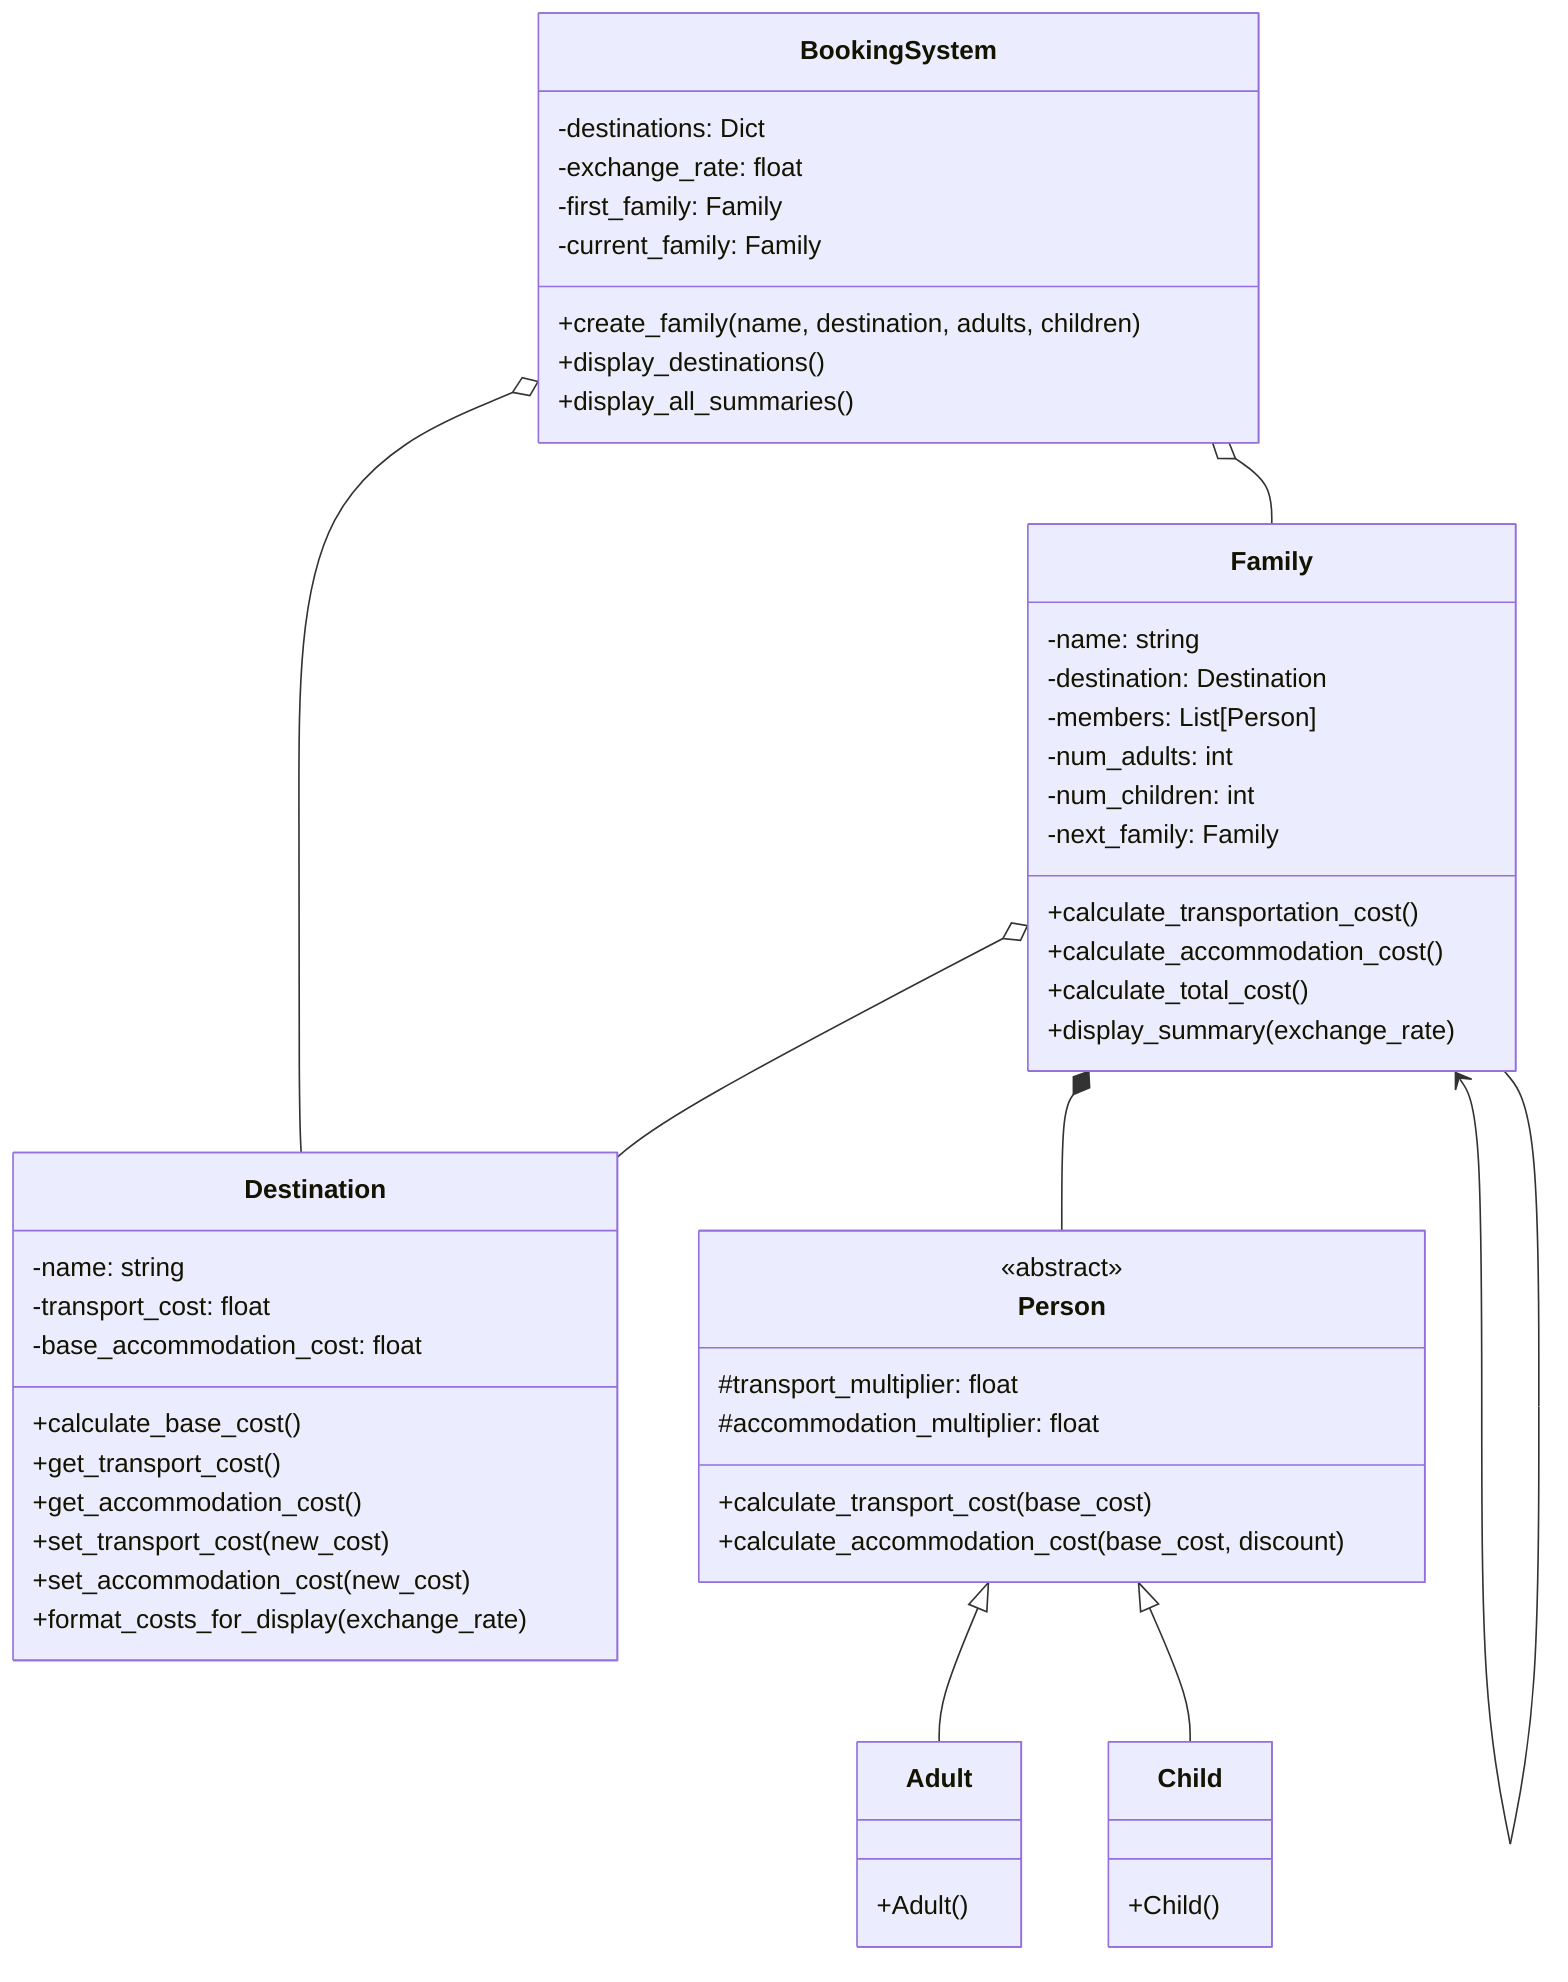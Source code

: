 classDiagram
    class Destination {
        -name: string
        -transport_cost: float
        -base_accommodation_cost: float
        +calculate_base_cost()
        +get_transport_cost()
        +get_accommodation_cost()
        +set_transport_cost(new_cost)
        +set_accommodation_cost(new_cost)
        +format_costs_for_display(exchange_rate)
    }

    class Person {
        <<abstract>>
        #transport_multiplier: float
        #accommodation_multiplier: float
        +calculate_transport_cost(base_cost)
        +calculate_accommodation_cost(base_cost, discount)
    }

    class Adult {
        +Adult()
    }

    class Child {
        +Child()
    }

    class Family {
        -name: string
        -destination: Destination
        -members: List[Person]
        -num_adults: int
        -num_children: int
        -next_family: Family
        +calculate_transportation_cost()
        +calculate_accommodation_cost()
        +calculate_total_cost()
        +display_summary(exchange_rate)
    }

    class BookingSystem {
        -destinations: Dict
        -exchange_rate: float
        -first_family: Family
        -current_family: Family
        +create_family(name, destination, adults, children)
        +display_destinations()
        +display_all_summaries()
    }

    Person <|-- Adult
    Person <|-- Child
    Family *-- Person
    Family o-- Destination
    Family --> Family
    BookingSystem o-- Family
    BookingSystem o-- Destination